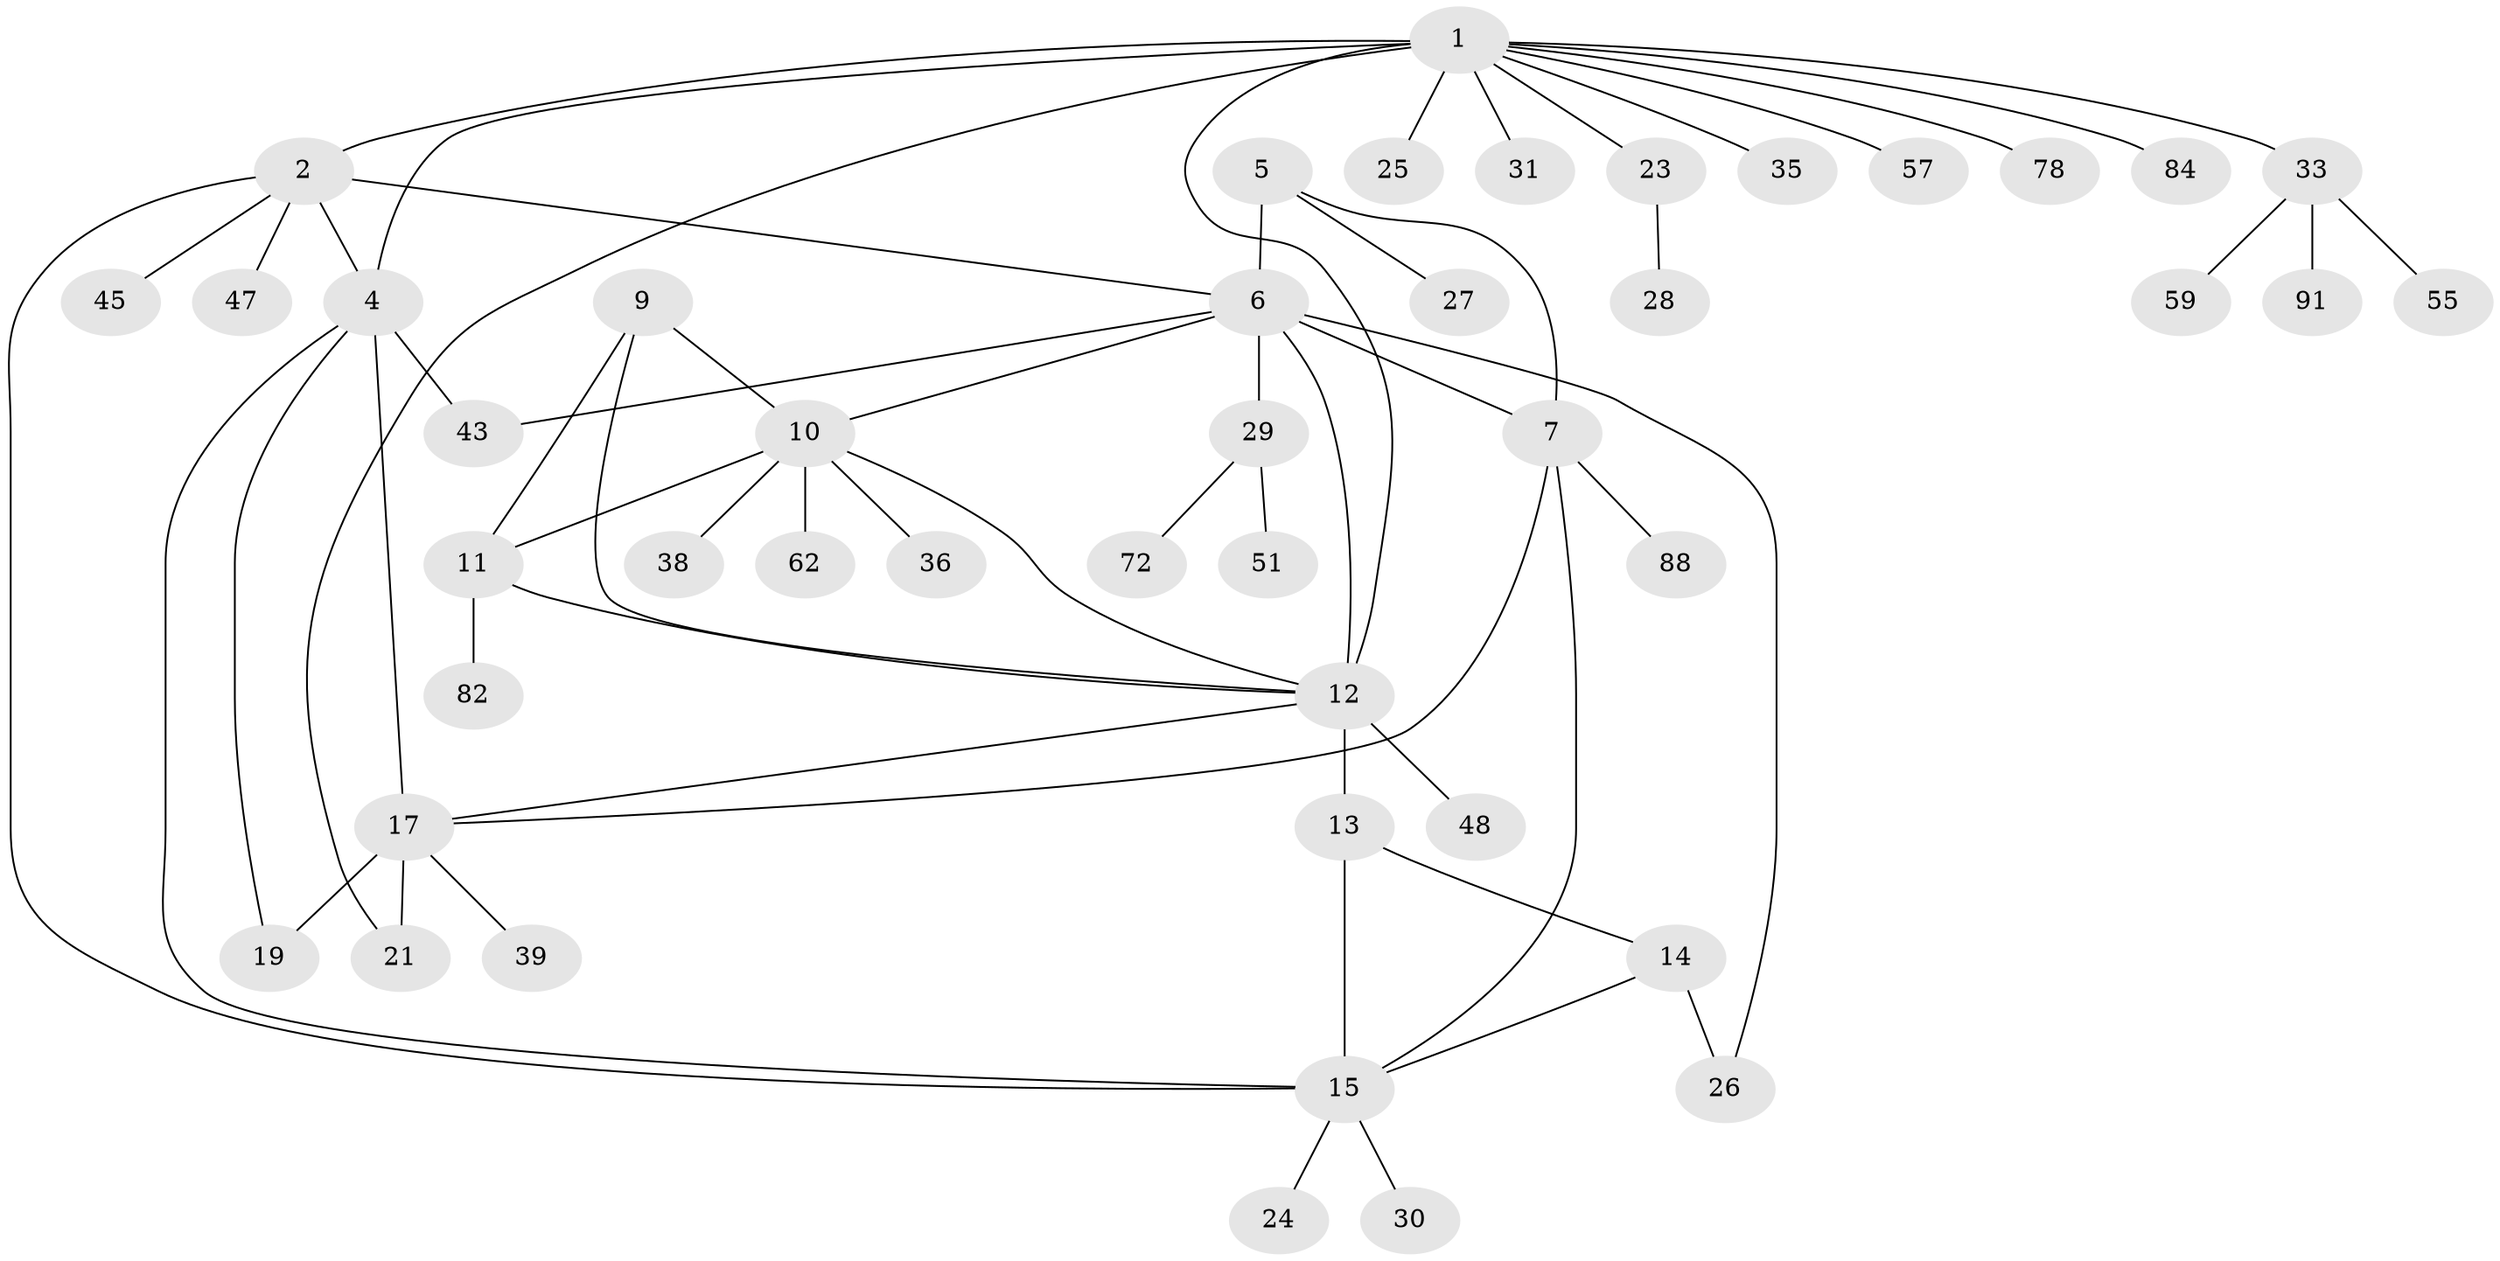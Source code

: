 // original degree distribution, {10: 0.03296703296703297, 7: 0.06593406593406594, 6: 0.02197802197802198, 9: 0.01098901098901099, 4: 0.06593406593406594, 5: 0.03296703296703297, 12: 0.01098901098901099, 3: 0.054945054945054944, 2: 0.0989010989010989, 1: 0.6043956043956044}
// Generated by graph-tools (version 1.1) at 2025/19/03/04/25 18:19:50]
// undirected, 45 vertices, 61 edges
graph export_dot {
graph [start="1"]
  node [color=gray90,style=filled];
  1 [super="+3"];
  2;
  4 [super="+76+73+18+56+40"];
  5;
  6 [super="+8+37+77"];
  7;
  9;
  10;
  11;
  12 [super="+41+90+60+54"];
  13 [super="+89"];
  14;
  15 [super="+50+49+34+16"];
  17 [super="+32+20+63+46"];
  19;
  21 [super="+22+52"];
  23 [super="+67"];
  24;
  25;
  26;
  27;
  28 [super="+87"];
  29 [super="+42+86+71"];
  30 [super="+66+79+44"];
  31;
  33;
  35;
  36;
  38;
  39;
  43;
  45;
  47;
  48;
  51;
  55;
  57;
  59;
  62;
  72;
  78 [super="+85"];
  82;
  84;
  88;
  91;
  1 -- 2 [weight=2];
  1 -- 4 [weight=2];
  1 -- 12;
  1 -- 21;
  1 -- 23;
  1 -- 31;
  1 -- 35;
  1 -- 57;
  1 -- 84;
  1 -- 33;
  1 -- 25;
  1 -- 78;
  2 -- 4;
  2 -- 15;
  2 -- 45;
  2 -- 47;
  2 -- 6;
  4 -- 43;
  4 -- 17 [weight=2];
  4 -- 19;
  4 -- 15;
  5 -- 6 [weight=2];
  5 -- 7;
  5 -- 27;
  6 -- 7 [weight=2];
  6 -- 10;
  6 -- 43;
  6 -- 12 [weight=2];
  6 -- 26;
  6 -- 29;
  7 -- 15;
  7 -- 88;
  7 -- 17;
  9 -- 10;
  9 -- 11;
  9 -- 12;
  10 -- 11;
  10 -- 12;
  10 -- 36;
  10 -- 38;
  10 -- 62;
  11 -- 12;
  11 -- 82;
  12 -- 13;
  12 -- 48;
  12 -- 17;
  13 -- 14;
  13 -- 15 [weight=2];
  14 -- 15 [weight=2];
  14 -- 26;
  15 -- 24;
  15 -- 30;
  17 -- 19 [weight=2];
  17 -- 39;
  17 -- 21;
  23 -- 28;
  29 -- 72;
  29 -- 51;
  33 -- 55;
  33 -- 59;
  33 -- 91;
}
